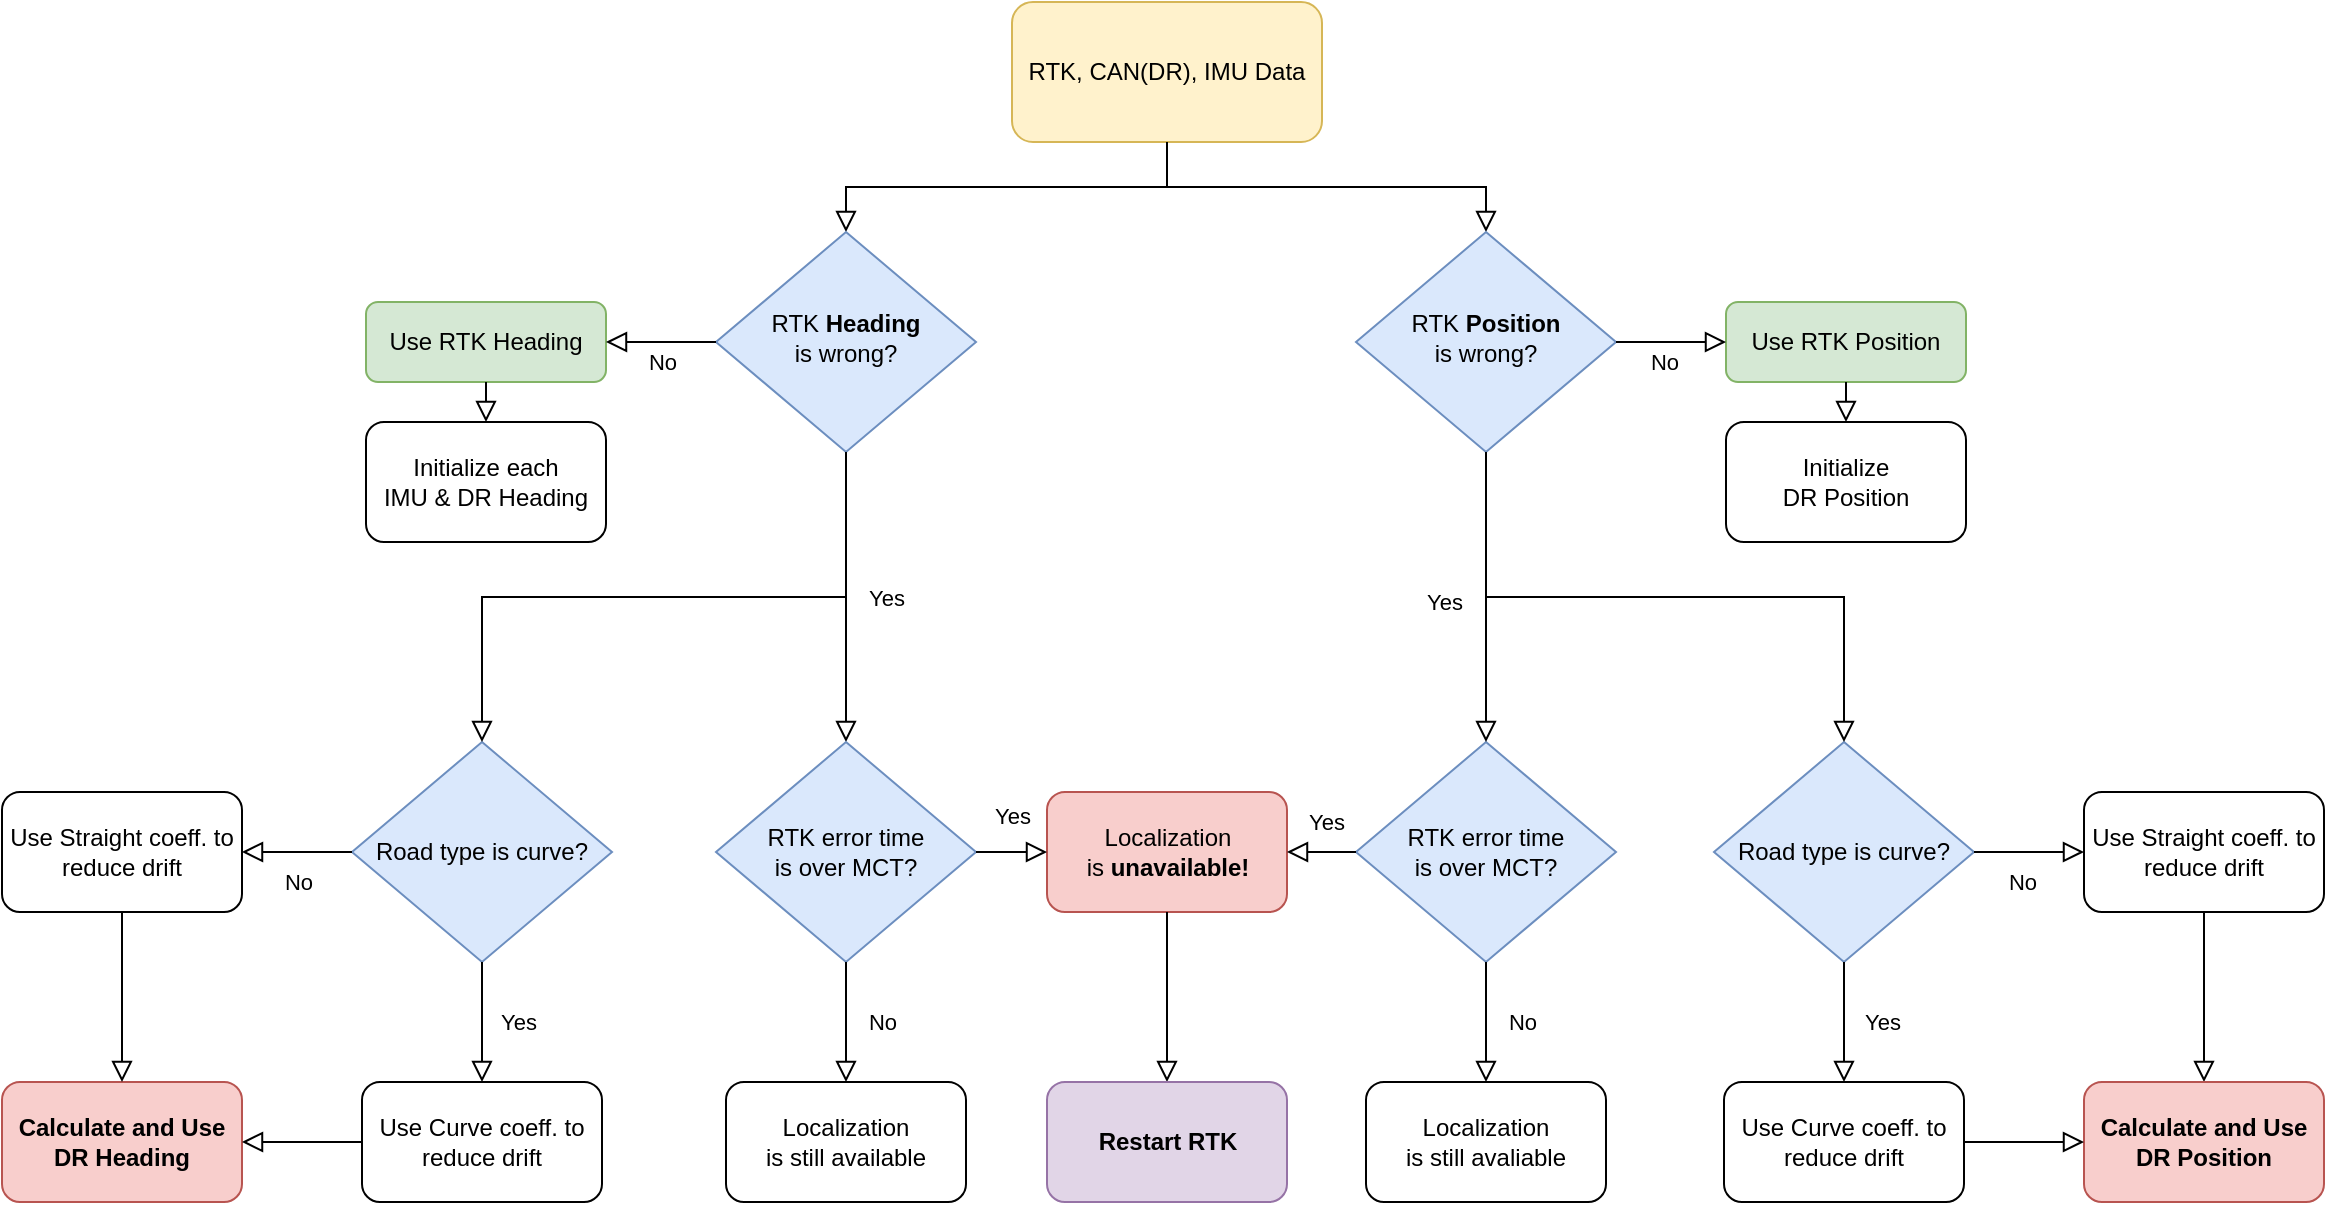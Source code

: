 <mxfile version="24.7.7">
  <diagram id="C5RBs43oDa-KdzZeNtuy" name="Page-1">
    <mxGraphModel dx="2189" dy="793" grid="1" gridSize="10" guides="1" tooltips="1" connect="1" arrows="1" fold="1" page="1" pageScale="1" pageWidth="827" pageHeight="1169" math="0" shadow="0">
      <root>
        <mxCell id="WIyWlLk6GJQsqaUBKTNV-0" />
        <mxCell id="WIyWlLk6GJQsqaUBKTNV-1" parent="WIyWlLk6GJQsqaUBKTNV-0" />
        <mxCell id="WIyWlLk6GJQsqaUBKTNV-2" value="" style="rounded=0;html=1;jettySize=auto;orthogonalLoop=1;fontSize=11;endArrow=block;endFill=0;endSize=8;strokeWidth=1;shadow=0;labelBackgroundColor=none;edgeStyle=orthogonalEdgeStyle;exitX=0.5;exitY=1;exitDx=0;exitDy=0;" parent="WIyWlLk6GJQsqaUBKTNV-1" source="WIyWlLk6GJQsqaUBKTNV-3" target="WIyWlLk6GJQsqaUBKTNV-6" edge="1">
          <mxGeometry relative="1" as="geometry" />
        </mxCell>
        <mxCell id="WIyWlLk6GJQsqaUBKTNV-3" value="RTK, CAN(DR), IMU Data" style="rounded=1;whiteSpace=wrap;html=1;fontSize=12;glass=0;strokeWidth=1;shadow=0;fillColor=#fff2cc;strokeColor=#d6b656;" parent="WIyWlLk6GJQsqaUBKTNV-1" vertex="1">
          <mxGeometry x="243" y="20" width="155" height="70" as="geometry" />
        </mxCell>
        <mxCell id="WIyWlLk6GJQsqaUBKTNV-6" value="RTK &lt;b&gt;Heading&lt;/b&gt;&lt;div&gt;is wrong?&lt;/div&gt;" style="rhombus;whiteSpace=wrap;html=1;shadow=0;fontFamily=Helvetica;fontSize=12;align=center;strokeWidth=1;spacing=6;spacingTop=-4;fillColor=#dae8fc;strokeColor=#6c8ebf;" parent="WIyWlLk6GJQsqaUBKTNV-1" vertex="1">
          <mxGeometry x="95" y="135" width="130" height="110" as="geometry" />
        </mxCell>
        <mxCell id="WIyWlLk6GJQsqaUBKTNV-7" value="Use RTK Heading" style="rounded=1;whiteSpace=wrap;html=1;fontSize=12;glass=0;strokeWidth=1;shadow=0;fillColor=#d5e8d4;strokeColor=#82b366;" parent="WIyWlLk6GJQsqaUBKTNV-1" vertex="1">
          <mxGeometry x="-80" y="170" width="120" height="40" as="geometry" />
        </mxCell>
        <mxCell id="ADJr_JBdrCJEc03PPonC-0" value="Initialize each&lt;div&gt;IMU &amp;amp; DR Heading&lt;/div&gt;" style="rounded=1;whiteSpace=wrap;html=1;" parent="WIyWlLk6GJQsqaUBKTNV-1" vertex="1">
          <mxGeometry x="-80" y="230" width="120" height="60" as="geometry" />
        </mxCell>
        <mxCell id="ADJr_JBdrCJEc03PPonC-3" value="Road type is curve?" style="rhombus;whiteSpace=wrap;html=1;fillColor=#dae8fc;strokeColor=#6c8ebf;" parent="WIyWlLk6GJQsqaUBKTNV-1" vertex="1">
          <mxGeometry x="-87" y="390" width="130" height="110" as="geometry" />
        </mxCell>
        <mxCell id="ADJr_JBdrCJEc03PPonC-7" value="Yes" style="edgeStyle=orthogonalEdgeStyle;rounded=0;html=1;jettySize=auto;orthogonalLoop=1;fontSize=11;endArrow=block;endFill=0;endSize=8;strokeWidth=1;shadow=0;labelBackgroundColor=none;exitX=0.5;exitY=1;exitDx=0;exitDy=0;entryX=0.5;entryY=0;entryDx=0;entryDy=0;" parent="WIyWlLk6GJQsqaUBKTNV-1" source="ADJr_JBdrCJEc03PPonC-3" target="ADJr_JBdrCJEc03PPonC-10" edge="1">
          <mxGeometry y="18" relative="1" as="geometry">
            <mxPoint as="offset" />
            <mxPoint x="297" y="439.5" as="sourcePoint" />
            <mxPoint x="222" y="555" as="targetPoint" />
            <Array as="points" />
          </mxGeometry>
        </mxCell>
        <mxCell id="ADJr_JBdrCJEc03PPonC-9" value="Use Straight coeff. to reduce drift&lt;span style=&quot;color: rgba(0, 0, 0, 0); font-family: monospace; font-size: 0px; text-align: start; text-wrap: nowrap;&quot;&gt;%3CmxGraphModel%3E%3Croot%3E%3CmxCell%20id%3D%220%22%2F%3E%3CmxCell%20id%3D%221%22%20parent%3D%220%22%2F%3E%3CmxCell%20id%3D%222%22%20value%3D%22Yes%22%20style%3D%22edgeStyle%3DorthogonalEdgeStyle%3Brounded%3D0%3Bhtml%3D1%3BjettySize%3Dauto%3BorthogonalLoop%3D1%3BfontSize%3D11%3BendArrow%3Dblock%3BendFill%3D0%3BendSize%3D8%3BstrokeWidth%3D1%3Bshadow%3D0%3BlabelBackgroundColor%3Dnone%3B%22%20edge%3D%221%22%20parent%3D%221%22%3E%3CmxGeometry%20y%3D%2210%22%20relative%3D%221%22%20as%3D%22geometry%22%3E%3CmxPoint%20as%3D%22offset%22%2F%3E%3CmxPoint%20x%3D%22265%22%20y%3D%22474.5%22%20as%3D%22sourcePoint%22%2F%3E%3CmxPoint%20x%3D%22320%22%20y%3D%22474.5%22%20as%3D%22targetPoint%22%2F%3E%3CArray%20as%3D%22points%22%3E%3CmxPoint%20x%3D%22305%22%20y%3D%22474.5%22%2F%3E%3CmxPoint%20x%3D%22305%22%20y%3D%22474.5%22%2F%3E%3C%2FArray%3E%3C%2FmxGeometry%3E%3C%2FmxCell%3E%3C%2Froot%3E%3C%2FmxGraphModel%3E&lt;/span&gt;" style="rounded=1;whiteSpace=wrap;html=1;" parent="WIyWlLk6GJQsqaUBKTNV-1" vertex="1">
          <mxGeometry x="-262" y="415" width="120" height="60" as="geometry" />
        </mxCell>
        <mxCell id="ADJr_JBdrCJEc03PPonC-10" value="&lt;div&gt;&lt;br&gt;&lt;/div&gt;&lt;div&gt;&lt;br&gt;&lt;/div&gt;Use C&lt;span style=&quot;color: rgba(0, 0, 0, 0); font-family: monospace; font-size: 0px; text-align: start; text-wrap: nowrap;&quot;&gt;%3CmxGraphModel%3E%3Croot%3E%3CmxCell%20id%3D%220%22%2F%3E%3CmxCell%20id%3D%221%22%20parent%3D%220%22%2F%3E%3CmxCell%20id%3D%222%22%20value%3D%22Straight%20Coefficent%26lt%3Bspan%20style%3D%26quot%3Bcolor%3A%20rgba(0%2C%200%2C%200%2C%200)%3B%20font-family%3A%20monospace%3B%20font-size%3A%200px%3B%20text-align%3A%20start%3B%20text-wrap%3A%20nowrap%3B%26quot%3B%26gt%3B%253CmxGraphModel%253E%253Croot%253E%253CmxCell%2520id%253D%25220%2522%252F%253E%253CmxCell%2520id%253D%25221%2522%2520parent%253D%25220%2522%252F%253E%253CmxCell%2520id%253D%25222%2522%2520value%253D%2522Yes%2522%2520style%253D%2522edgeStyle%253DorthogonalEdgeStyle%253Brounded%253D0%253Bhtml%253D1%253BjettySize%253Dauto%253BorthogonalLoop%253D1%253BfontSize%253D11%253BendArrow%253Dblock%253BendFill%253D0%253BendSize%253D8%253BstrokeWidth%253D1%253Bshadow%253D0%253BlabelBackgroundColor%253Dnone%253B%2522%2520edge%253D%25221%2522%2520parent%253D%25221%2522%253E%253CmxGeometry%2520y%253D%252210%2522%2520relative%253D%25221%2522%2520as%253D%2522geometry%2522%253E%253CmxPoint%2520as%253D%2522offset%2522%252F%253E%253CmxPoint%2520x%253D%2522265%2522%2520y%253D%2522474.5%2522%2520as%253D%2522sourcePoint%2522%252F%253E%253CmxPoint%2520x%253D%2522320%2522%2520y%253D%2522474.5%2522%2520as%253D%2522targetPoint%2522%252F%253E%253CArray%2520as%253D%2522points%2522%253E%253CmxPoint%2520x%253D%2522305%2522%2520y%253D%2522474.5%2522%252F%253E%253CmxPoint%2520x%253D%2522305%2522%2520y%253D%2522474.5%2522%252F%253E%253C%252FArray%253E%253C%252FmxGeometry%253E%253C%252FmxCell%253E%253C%252Froot%253E%253C%252FmxGraphModel%253E%26lt%3B%2Fspan%26gt%3B%22%20style%3D%22rounded%3D1%3BwhiteSpace%3Dwrap%3Bhtml%3D1%3B%22%20vertex%3D%221%22%20parent%3D%221%22%3E%3CmxGeometry%20x%3D%22320%22%20y%3D%22445%22%20width%3D%22120%22%20height%3D%2260%22%20as%3D%22geometry%22%2F%3E%3C%2FmxCell%3E%3C%2Froot%3E%3C%2FmxGraphModel%3E&lt;/span&gt;urve coeff. to reduce drift&lt;div&gt;&lt;span style=&quot;color: rgba(0, 0, 0, 0); font-family: monospace; font-size: 0px; text-align: start; text-wrap: nowrap;&quot;&gt;t%3CmxGraphModel%3E%3Croot%3E%3CmxCell%20id%3D%220%22%2F%3E%3CmxCell%20id%3D%221%22%20parent%3D%220%22%2F%3E%3CmxCell%20id%3D%222%22%20value%3D%22Yes%22%20style%3D%22edgeStyle%3DorthogonalEdgeStyle%3Brounded%3D0%3Bhtml%3D1%3BjettySize%3Dauto%3BorthogonalLoop%3D1%3BfontSize%3D11%3BendArrow%3Dblock%3BendFill%3D0%3BendSize%3D8%3BstrokeWidth%3D1%3Bshadow%3D0%3BlabelBackgroundColor%3Dnone%3B%22%20edge%3D%221%22%20parent%3D%221%22%3E%3CmxGeometry%20y%3D%2210%22%20relative%3D%221%22%20as%3D%22geometry%22%3E%3CmxPoint%20as%3D%22offset%22%2F%3E%3CmxPoint%20x%3D%22265%22%20y%3D%22474.5%22%20as%3D%22sourcePoint%22%2F%3E%3CmxPoint%20x%3D%22320%22%20y%3D%22474.5%22%20as%3D%22targetPoint%22%2F%3E%3CArray%20as%3D%22points%22%3E%3CmxPoint%20x%3D%22305%22%20y%3D%22474.5%22%2F%3E%3CmxPoint%20x%3D%22305%22%20y%3D%22474.5%22%2F%3E%3C%2FArray%3E%3C%2FmxGeometry%3E%3C%2FmxCell%3E%3C%2Froot%3E%3C%2FmxGraphModel%3E&lt;/span&gt;&lt;div&gt;&lt;span style=&quot;color: rgba(0, 0, 0, 0); font-family: monospace; font-size: 0px; text-align: start; text-wrap: nowrap;&quot;&gt;\toto&lt;/span&gt;&lt;/div&gt;&lt;/div&gt;" style="rounded=1;whiteSpace=wrap;html=1;" parent="WIyWlLk6GJQsqaUBKTNV-1" vertex="1">
          <mxGeometry x="-82" y="560" width="120" height="60" as="geometry" />
        </mxCell>
        <mxCell id="ADJr_JBdrCJEc03PPonC-11" value="&lt;div&gt;&lt;b&gt;Calculate and Use&lt;/b&gt;&lt;/div&gt;&lt;div&gt;&lt;span style=&quot;background-color: initial;&quot;&gt;&lt;b&gt;DR Heading&lt;/b&gt;&lt;/span&gt;&lt;/div&gt;" style="rounded=1;whiteSpace=wrap;html=1;fillColor=#f8cecc;strokeColor=#b85450;" parent="WIyWlLk6GJQsqaUBKTNV-1" vertex="1">
          <mxGeometry x="-262" y="560" width="120" height="60" as="geometry" />
        </mxCell>
        <mxCell id="k3mf-pVSf9zeEJyY55Ki-4" value="" style="rounded=0;html=1;jettySize=auto;orthogonalLoop=1;fontSize=11;endArrow=block;endFill=0;endSize=8;strokeWidth=1;shadow=0;labelBackgroundColor=none;edgeStyle=orthogonalEdgeStyle;exitX=0.5;exitY=1;exitDx=0;exitDy=0;" parent="WIyWlLk6GJQsqaUBKTNV-1" source="WIyWlLk6GJQsqaUBKTNV-3" target="k3mf-pVSf9zeEJyY55Ki-5" edge="1">
          <mxGeometry relative="1" as="geometry">
            <mxPoint x="273" y="40" as="sourcePoint" />
          </mxGeometry>
        </mxCell>
        <mxCell id="k3mf-pVSf9zeEJyY55Ki-5" value="RTK &lt;b&gt;Position&lt;/b&gt;&lt;div&gt;is wrong?&lt;/div&gt;" style="rhombus;whiteSpace=wrap;html=1;shadow=0;fontFamily=Helvetica;fontSize=12;align=center;strokeWidth=1;spacing=6;spacingTop=-4;fillColor=#dae8fc;strokeColor=#6c8ebf;" parent="WIyWlLk6GJQsqaUBKTNV-1" vertex="1">
          <mxGeometry x="415" y="135" width="130" height="110" as="geometry" />
        </mxCell>
        <mxCell id="k3mf-pVSf9zeEJyY55Ki-7" value="Road type is curve?" style="rhombus;whiteSpace=wrap;html=1;fillColor=#dae8fc;strokeColor=#6c8ebf;" parent="WIyWlLk6GJQsqaUBKTNV-1" vertex="1">
          <mxGeometry x="594" y="390" width="130" height="110" as="geometry" />
        </mxCell>
        <mxCell id="k3mf-pVSf9zeEJyY55Ki-8" value="&lt;div&gt;&lt;br&gt;&lt;/div&gt;&lt;div&gt;&lt;br&gt;&lt;/div&gt;Use C&lt;span style=&quot;color: rgba(0, 0, 0, 0); font-family: monospace; font-size: 0px; text-align: start; text-wrap: nowrap;&quot;&gt;%3CmxGraphModel%3E%3Croot%3E%3CmxCell%20id%3D%220%22%2F%3E%3CmxCell%20id%3D%221%22%20parent%3D%220%22%2F%3E%3CmxCell%20id%3D%222%22%20value%3D%22Straight%20Coefficent%26lt%3Bspan%20style%3D%26quot%3Bcolor%3A%20rgba(0%2C%200%2C%200%2C%200)%3B%20font-family%3A%20monospace%3B%20font-size%3A%200px%3B%20text-align%3A%20start%3B%20text-wrap%3A%20nowrap%3B%26quot%3B%26gt%3B%253CmxGraphModel%253E%253Croot%253E%253CmxCell%2520id%253D%25220%2522%252F%253E%253CmxCell%2520id%253D%25221%2522%2520parent%253D%25220%2522%252F%253E%253CmxCell%2520id%253D%25222%2522%2520value%253D%2522Yes%2522%2520style%253D%2522edgeStyle%253DorthogonalEdgeStyle%253Brounded%253D0%253Bhtml%253D1%253BjettySize%253Dauto%253BorthogonalLoop%253D1%253BfontSize%253D11%253BendArrow%253Dblock%253BendFill%253D0%253BendSize%253D8%253BstrokeWidth%253D1%253Bshadow%253D0%253BlabelBackgroundColor%253Dnone%253B%2522%2520edge%253D%25221%2522%2520parent%253D%25221%2522%253E%253CmxGeometry%2520y%253D%252210%2522%2520relative%253D%25221%2522%2520as%253D%2522geometry%2522%253E%253CmxPoint%2520as%253D%2522offset%2522%252F%253E%253CmxPoint%2520x%253D%2522265%2522%2520y%253D%2522474.5%2522%2520as%253D%2522sourcePoint%2522%252F%253E%253CmxPoint%2520x%253D%2522320%2522%2520y%253D%2522474.5%2522%2520as%253D%2522targetPoint%2522%252F%253E%253CArray%2520as%253D%2522points%2522%253E%253CmxPoint%2520x%253D%2522305%2522%2520y%253D%2522474.5%2522%252F%253E%253CmxPoint%2520x%253D%2522305%2522%2520y%253D%2522474.5%2522%252F%253E%253C%252FArray%253E%253C%252FmxGeometry%253E%253C%252FmxCell%253E%253C%252Froot%253E%253C%252FmxGraphModel%253E%26lt%3B%2Fspan%26gt%3B%22%20style%3D%22rounded%3D1%3BwhiteSpace%3Dwrap%3Bhtml%3D1%3B%22%20vertex%3D%221%22%20parent%3D%221%22%3E%3CmxGeometry%20x%3D%22320%22%20y%3D%22445%22%20width%3D%22120%22%20height%3D%2260%22%20as%3D%22geometry%22%2F%3E%3C%2FmxCell%3E%3C%2Froot%3E%3C%2FmxGraphModel%3E&lt;/span&gt;urve coeff. to reduce drift&lt;div&gt;&lt;span style=&quot;color: rgba(0, 0, 0, 0); font-family: monospace; font-size: 0px; text-align: start; text-wrap: nowrap;&quot;&gt;t%3CmxGraphModel%3E%3Croot%3E%3CmxCell%20id%3D%220%22%2F%3E%3CmxCell%20id%3D%221%22%20parent%3D%220%22%2F%3E%3CmxCell%20id%3D%222%22%20value%3D%22Yes%22%20style%3D%22edgeStyle%3DorthogonalEdgeStyle%3Brounded%3D0%3Bhtml%3D1%3BjettySize%3Dauto%3BorthogonalLoop%3D1%3BfontSize%3D11%3BendArrow%3Dblock%3BendFill%3D0%3BendSize%3D8%3BstrokeWidth%3D1%3Bshadow%3D0%3BlabelBackgroundColor%3Dnone%3B%22%20edge%3D%221%22%20parent%3D%221%22%3E%3CmxGeometry%20y%3D%2210%22%20relative%3D%221%22%20as%3D%22geometry%22%3E%3CmxPoint%20as%3D%22offset%22%2F%3E%3CmxPoint%20x%3D%22265%22%20y%3D%22474.5%22%20as%3D%22sourcePoint%22%2F%3E%3CmxPoint%20x%3D%22320%22%20y%3D%22474.5%22%20as%3D%22targetPoint%22%2F%3E%3CArray%20as%3D%22points%22%3E%3CmxPoint%20x%3D%22305%22%20y%3D%22474.5%22%2F%3E%3CmxPoint%20x%3D%22305%22%20y%3D%22474.5%22%2F%3E%3C%2FArray%3E%3C%2FmxGeometry%3E%3C%2FmxCell%3E%3C%2Froot%3E%3C%2FmxGraphModel%3E&lt;/span&gt;&lt;div&gt;&lt;span style=&quot;color: rgba(0, 0, 0, 0); font-family: monospace; font-size: 0px; text-align: start; text-wrap: nowrap;&quot;&gt;\toto&lt;/span&gt;&lt;/div&gt;&lt;/div&gt;" style="rounded=1;whiteSpace=wrap;html=1;" parent="WIyWlLk6GJQsqaUBKTNV-1" vertex="1">
          <mxGeometry x="599" y="560" width="120" height="60" as="geometry" />
        </mxCell>
        <mxCell id="k3mf-pVSf9zeEJyY55Ki-10" value="No" style="rounded=0;html=1;jettySize=auto;orthogonalLoop=1;fontSize=11;endArrow=block;endFill=0;endSize=8;strokeWidth=1;shadow=0;labelBackgroundColor=none;edgeStyle=orthogonalEdgeStyle;entryX=1;entryY=0.5;entryDx=0;entryDy=0;exitX=0;exitY=0.5;exitDx=0;exitDy=0;" parent="WIyWlLk6GJQsqaUBKTNV-1" source="WIyWlLk6GJQsqaUBKTNV-6" target="WIyWlLk6GJQsqaUBKTNV-7" edge="1">
          <mxGeometry x="-0.018" y="10" relative="1" as="geometry">
            <mxPoint as="offset" />
            <mxPoint x="232" y="310" as="targetPoint" />
            <mxPoint x="232" y="255" as="sourcePoint" />
            <Array as="points" />
          </mxGeometry>
        </mxCell>
        <mxCell id="k3mf-pVSf9zeEJyY55Ki-11" value="Use RTK Position" style="rounded=1;whiteSpace=wrap;html=1;fontSize=12;glass=0;strokeWidth=1;shadow=0;fillColor=#d5e8d4;strokeColor=#82b366;" parent="WIyWlLk6GJQsqaUBKTNV-1" vertex="1">
          <mxGeometry x="600" y="170" width="120" height="40" as="geometry" />
        </mxCell>
        <mxCell id="k3mf-pVSf9zeEJyY55Ki-12" value="No" style="rounded=0;html=1;jettySize=auto;orthogonalLoop=1;fontSize=11;endArrow=block;endFill=0;endSize=8;strokeWidth=1;shadow=0;labelBackgroundColor=none;edgeStyle=orthogonalEdgeStyle;entryX=0;entryY=0.5;entryDx=0;entryDy=0;exitX=1;exitY=0.5;exitDx=0;exitDy=0;" parent="WIyWlLk6GJQsqaUBKTNV-1" source="k3mf-pVSf9zeEJyY55Ki-5" target="k3mf-pVSf9zeEJyY55Ki-11" edge="1">
          <mxGeometry x="-0.127" y="-10" relative="1" as="geometry">
            <mxPoint as="offset" />
            <mxPoint x="61" y="200" as="targetPoint" />
            <mxPoint x="116" y="200" as="sourcePoint" />
            <Array as="points" />
          </mxGeometry>
        </mxCell>
        <mxCell id="k3mf-pVSf9zeEJyY55Ki-13" value="" style="rounded=0;html=1;jettySize=auto;orthogonalLoop=1;fontSize=11;endArrow=block;endFill=0;endSize=8;strokeWidth=1;shadow=0;labelBackgroundColor=none;edgeStyle=orthogonalEdgeStyle;entryX=0.5;entryY=0;entryDx=0;entryDy=0;exitX=0.5;exitY=1;exitDx=0;exitDy=0;" parent="WIyWlLk6GJQsqaUBKTNV-1" source="WIyWlLk6GJQsqaUBKTNV-7" target="ADJr_JBdrCJEc03PPonC-0" edge="1">
          <mxGeometry y="20" relative="1" as="geometry">
            <mxPoint as="offset" />
            <mxPoint x="232" y="310" as="targetPoint" />
            <mxPoint x="232" y="255" as="sourcePoint" />
          </mxGeometry>
        </mxCell>
        <mxCell id="k3mf-pVSf9zeEJyY55Ki-14" value="No" style="rounded=0;html=1;jettySize=auto;orthogonalLoop=1;fontSize=11;endArrow=block;endFill=0;endSize=8;strokeWidth=1;shadow=0;labelBackgroundColor=none;edgeStyle=orthogonalEdgeStyle;entryX=1;entryY=0.5;entryDx=0;entryDy=0;exitX=0;exitY=0.5;exitDx=0;exitDy=0;" parent="WIyWlLk6GJQsqaUBKTNV-1" source="ADJr_JBdrCJEc03PPonC-3" target="ADJr_JBdrCJEc03PPonC-9" edge="1">
          <mxGeometry x="-0.018" y="15" relative="1" as="geometry">
            <mxPoint as="offset" />
            <mxPoint x="112" y="155" as="targetPoint" />
            <mxPoint x="167" y="155" as="sourcePoint" />
            <Array as="points" />
          </mxGeometry>
        </mxCell>
        <mxCell id="k3mf-pVSf9zeEJyY55Ki-16" value="" style="rounded=0;html=1;jettySize=auto;orthogonalLoop=1;fontSize=11;endArrow=block;endFill=0;endSize=8;strokeWidth=1;shadow=0;labelBackgroundColor=none;edgeStyle=orthogonalEdgeStyle;entryX=1;entryY=0.5;entryDx=0;entryDy=0;exitX=0;exitY=0.5;exitDx=0;exitDy=0;" parent="WIyWlLk6GJQsqaUBKTNV-1" source="ADJr_JBdrCJEc03PPonC-10" target="ADJr_JBdrCJEc03PPonC-11" edge="1">
          <mxGeometry y="20" relative="1" as="geometry">
            <mxPoint as="offset" />
            <mxPoint x="102" y="574.5" as="targetPoint" />
            <mxPoint x="157" y="574.5" as="sourcePoint" />
            <Array as="points" />
          </mxGeometry>
        </mxCell>
        <mxCell id="k3mf-pVSf9zeEJyY55Ki-17" value="" style="rounded=0;html=1;jettySize=auto;orthogonalLoop=1;fontSize=11;endArrow=block;endFill=0;endSize=8;strokeWidth=1;shadow=0;labelBackgroundColor=none;edgeStyle=orthogonalEdgeStyle;entryX=0.5;entryY=0;entryDx=0;entryDy=0;exitX=0.5;exitY=1;exitDx=0;exitDy=0;" parent="WIyWlLk6GJQsqaUBKTNV-1" source="ADJr_JBdrCJEc03PPonC-9" target="ADJr_JBdrCJEc03PPonC-11" edge="1">
          <mxGeometry y="20" relative="1" as="geometry">
            <mxPoint as="offset" />
            <mxPoint x="122" y="450" as="targetPoint" />
            <mxPoint x="177" y="450" as="sourcePoint" />
            <Array as="points" />
          </mxGeometry>
        </mxCell>
        <mxCell id="g65ThYo1-bnV4KrjvjVF-0" value="" style="rounded=0;html=1;jettySize=auto;orthogonalLoop=1;fontSize=11;endArrow=block;endFill=0;endSize=8;strokeWidth=1;shadow=0;labelBackgroundColor=none;edgeStyle=orthogonalEdgeStyle;entryX=0.5;entryY=0;entryDx=0;entryDy=0;exitX=0.5;exitY=1;exitDx=0;exitDy=0;" parent="WIyWlLk6GJQsqaUBKTNV-1" source="k3mf-pVSf9zeEJyY55Ki-5" target="k3mf-pVSf9zeEJyY55Ki-7" edge="1">
          <mxGeometry y="20" relative="1" as="geometry">
            <mxPoint as="offset" />
            <mxPoint x="421" y="300" as="targetPoint" />
            <mxPoint x="181" y="255" as="sourcePoint" />
          </mxGeometry>
        </mxCell>
        <mxCell id="g65ThYo1-bnV4KrjvjVF-2" value="Use Straight coeff. to reduce drift&lt;span style=&quot;color: rgba(0, 0, 0, 0); font-family: monospace; font-size: 0px; text-align: start; text-wrap: nowrap;&quot;&gt;%3CmxGraphModel%3E%3Croot%3E%3CmxCell%20id%3D%220%22%2F%3E%3CmxCell%20id%3D%221%22%20parent%3D%220%22%2F%3E%3CmxCell%20id%3D%222%22%20value%3D%22Yes%22%20style%3D%22edgeStyle%3DorthogonalEdgeStyle%3Brounded%3D0%3Bhtml%3D1%3BjettySize%3Dauto%3BorthogonalLoop%3D1%3BfontSize%3D11%3BendArrow%3Dblock%3BendFill%3D0%3BendSize%3D8%3BstrokeWidth%3D1%3Bshadow%3D0%3BlabelBackgroundColor%3Dnone%3B%22%20edge%3D%221%22%20parent%3D%221%22%3E%3CmxGeometry%20y%3D%2210%22%20relative%3D%221%22%20as%3D%22geometry%22%3E%3CmxPoint%20as%3D%22offset%22%2F%3E%3CmxPoint%20x%3D%22265%22%20y%3D%22474.5%22%20as%3D%22sourcePoint%22%2F%3E%3CmxPoint%20x%3D%22320%22%20y%3D%22474.5%22%20as%3D%22targetPoint%22%2F%3E%3CArray%20as%3D%22points%22%3E%3CmxPoint%20x%3D%22305%22%20y%3D%22474.5%22%2F%3E%3CmxPoint%20x%3D%22305%22%20y%3D%22474.5%22%2F%3E%3C%2FArray%3E%3C%2FmxGeometry%3E%3C%2FmxCell%3E%3C%2Froot%3E%3C%2FmxGraphModel%3E&lt;/span&gt;" style="rounded=1;whiteSpace=wrap;html=1;" parent="WIyWlLk6GJQsqaUBKTNV-1" vertex="1">
          <mxGeometry x="779" y="415" width="120" height="60" as="geometry" />
        </mxCell>
        <mxCell id="g65ThYo1-bnV4KrjvjVF-3" value="Initialize&lt;div&gt;&lt;span style=&quot;background-color: initial;&quot;&gt;DR Position&lt;/span&gt;&lt;/div&gt;" style="rounded=1;whiteSpace=wrap;html=1;" parent="WIyWlLk6GJQsqaUBKTNV-1" vertex="1">
          <mxGeometry x="600" y="230" width="120" height="60" as="geometry" />
        </mxCell>
        <mxCell id="g65ThYo1-bnV4KrjvjVF-4" value="" style="rounded=0;html=1;jettySize=auto;orthogonalLoop=1;fontSize=11;endArrow=block;endFill=0;endSize=8;strokeWidth=1;shadow=0;labelBackgroundColor=none;edgeStyle=orthogonalEdgeStyle;entryX=0.5;entryY=0;entryDx=0;entryDy=0;exitX=0.5;exitY=1;exitDx=0;exitDy=0;" parent="WIyWlLk6GJQsqaUBKTNV-1" source="k3mf-pVSf9zeEJyY55Ki-11" target="g65ThYo1-bnV4KrjvjVF-3" edge="1">
          <mxGeometry y="20" relative="1" as="geometry">
            <mxPoint as="offset" />
            <mxPoint x="1" y="310" as="targetPoint" />
            <mxPoint x="1" y="220" as="sourcePoint" />
          </mxGeometry>
        </mxCell>
        <mxCell id="g65ThYo1-bnV4KrjvjVF-5" value="Yes" style="edgeStyle=orthogonalEdgeStyle;rounded=0;html=1;jettySize=auto;orthogonalLoop=1;fontSize=11;endArrow=block;endFill=0;endSize=8;strokeWidth=1;shadow=0;labelBackgroundColor=none;exitX=0.5;exitY=1;exitDx=0;exitDy=0;entryX=0.5;entryY=0;entryDx=0;entryDy=0;" parent="WIyWlLk6GJQsqaUBKTNV-1" source="k3mf-pVSf9zeEJyY55Ki-7" target="k3mf-pVSf9zeEJyY55Ki-8" edge="1">
          <mxGeometry y="19" relative="1" as="geometry">
            <mxPoint as="offset" />
            <mxPoint x="181" y="495" as="sourcePoint" />
            <mxPoint x="181" y="555" as="targetPoint" />
            <Array as="points" />
          </mxGeometry>
        </mxCell>
        <mxCell id="g65ThYo1-bnV4KrjvjVF-6" value="No" style="rounded=0;html=1;jettySize=auto;orthogonalLoop=1;fontSize=11;endArrow=block;endFill=0;endSize=8;strokeWidth=1;shadow=0;labelBackgroundColor=none;edgeStyle=orthogonalEdgeStyle;entryX=0;entryY=0.5;entryDx=0;entryDy=0;exitX=1;exitY=0.5;exitDx=0;exitDy=0;" parent="WIyWlLk6GJQsqaUBKTNV-1" source="k3mf-pVSf9zeEJyY55Ki-7" target="g65ThYo1-bnV4KrjvjVF-2" edge="1">
          <mxGeometry x="-0.127" y="-15" relative="1" as="geometry">
            <mxPoint as="offset" />
            <mxPoint x="61" y="440" as="targetPoint" />
            <mxPoint x="116" y="440" as="sourcePoint" />
            <Array as="points" />
          </mxGeometry>
        </mxCell>
        <mxCell id="g65ThYo1-bnV4KrjvjVF-7" value="" style="rounded=0;html=1;jettySize=auto;orthogonalLoop=1;fontSize=11;endArrow=block;endFill=0;endSize=8;strokeWidth=1;shadow=0;labelBackgroundColor=none;edgeStyle=orthogonalEdgeStyle;exitX=0.5;exitY=1;exitDx=0;exitDy=0;entryX=0.5;entryY=0;entryDx=0;entryDy=0;" parent="WIyWlLk6GJQsqaUBKTNV-1" source="g65ThYo1-bnV4KrjvjVF-2" target="g65ThYo1-bnV4KrjvjVF-8" edge="1">
          <mxGeometry y="20" relative="1" as="geometry">
            <mxPoint as="offset" />
            <mxPoint x="601" y="545" as="targetPoint" />
            <mxPoint x="1" y="470" as="sourcePoint" />
            <Array as="points" />
          </mxGeometry>
        </mxCell>
        <mxCell id="g65ThYo1-bnV4KrjvjVF-8" value="&lt;div&gt;&lt;b&gt;Calculate and Use&lt;/b&gt;&lt;/div&gt;&lt;div&gt;&lt;b&gt;DR Position&lt;/b&gt;&lt;/div&gt;" style="rounded=1;whiteSpace=wrap;html=1;fillColor=#f8cecc;strokeColor=#b85450;" parent="WIyWlLk6GJQsqaUBKTNV-1" vertex="1">
          <mxGeometry x="779" y="560" width="120" height="60" as="geometry" />
        </mxCell>
        <mxCell id="g65ThYo1-bnV4KrjvjVF-10" value="" style="rounded=0;html=1;jettySize=auto;orthogonalLoop=1;fontSize=11;endArrow=block;endFill=0;endSize=8;strokeWidth=1;shadow=0;labelBackgroundColor=none;edgeStyle=orthogonalEdgeStyle;entryX=0;entryY=0.5;entryDx=0;entryDy=0;exitX=1;exitY=0.5;exitDx=0;exitDy=0;" parent="WIyWlLk6GJQsqaUBKTNV-1" source="k3mf-pVSf9zeEJyY55Ki-8" target="g65ThYo1-bnV4KrjvjVF-8" edge="1">
          <mxGeometry y="20" relative="1" as="geometry">
            <mxPoint as="offset" />
            <mxPoint x="61" y="585" as="targetPoint" />
            <mxPoint x="121" y="585" as="sourcePoint" />
            <Array as="points" />
          </mxGeometry>
        </mxCell>
        <mxCell id="Vs-6tF-68gRwK-6Mvc0l-0" value="" style="rounded=0;html=1;jettySize=auto;orthogonalLoop=1;fontSize=11;endArrow=block;endFill=0;endSize=8;strokeWidth=1;shadow=0;labelBackgroundColor=none;edgeStyle=orthogonalEdgeStyle;entryX=0.5;entryY=0;entryDx=0;entryDy=0;exitX=0.5;exitY=1;exitDx=0;exitDy=0;" parent="WIyWlLk6GJQsqaUBKTNV-1" source="WIyWlLk6GJQsqaUBKTNV-6" target="ADJr_JBdrCJEc03PPonC-3" edge="1">
          <mxGeometry y="20" relative="1" as="geometry">
            <mxPoint as="offset" />
            <mxPoint x="431" y="385" as="targetPoint" />
            <mxPoint x="431" y="255" as="sourcePoint" />
          </mxGeometry>
        </mxCell>
        <mxCell id="Vs-6tF-68gRwK-6Mvc0l-1" value="Yes" style="rounded=0;html=1;jettySize=auto;orthogonalLoop=1;fontSize=11;endArrow=block;endFill=0;endSize=8;strokeWidth=1;shadow=0;labelBackgroundColor=none;edgeStyle=orthogonalEdgeStyle;exitX=0.5;exitY=1;exitDx=0;exitDy=0;entryX=0.5;entryY=0;entryDx=0;entryDy=0;" parent="WIyWlLk6GJQsqaUBKTNV-1" source="WIyWlLk6GJQsqaUBKTNV-6" target="Vs-6tF-68gRwK-6Mvc0l-2" edge="1">
          <mxGeometry y="20" relative="1" as="geometry">
            <mxPoint as="offset" />
            <mxPoint x="222" y="390" as="targetPoint" />
            <mxPoint x="441" y="265" as="sourcePoint" />
          </mxGeometry>
        </mxCell>
        <mxCell id="Vs-6tF-68gRwK-6Mvc0l-2" value="RTK error time&lt;div&gt;is over MCT?&lt;/div&gt;" style="rhombus;whiteSpace=wrap;html=1;fillColor=#dae8fc;strokeColor=#6c8ebf;" parent="WIyWlLk6GJQsqaUBKTNV-1" vertex="1">
          <mxGeometry x="95" y="390" width="130" height="110" as="geometry" />
        </mxCell>
        <mxCell id="Vs-6tF-68gRwK-6Mvc0l-3" value="RTK error time&lt;div&gt;is over MCT?&lt;/div&gt;" style="rhombus;whiteSpace=wrap;html=1;fillColor=#dae8fc;strokeColor=#6c8ebf;" parent="WIyWlLk6GJQsqaUBKTNV-1" vertex="1">
          <mxGeometry x="415" y="390" width="130" height="110" as="geometry" />
        </mxCell>
        <mxCell id="Vs-6tF-68gRwK-6Mvc0l-4" value="Yes" style="rounded=0;html=1;jettySize=auto;orthogonalLoop=1;fontSize=11;endArrow=block;endFill=0;endSize=8;strokeWidth=1;shadow=0;labelBackgroundColor=none;edgeStyle=orthogonalEdgeStyle;exitX=0.5;exitY=1;exitDx=0;exitDy=0;entryX=0.5;entryY=0;entryDx=0;entryDy=0;" parent="WIyWlLk6GJQsqaUBKTNV-1" source="k3mf-pVSf9zeEJyY55Ki-5" target="Vs-6tF-68gRwK-6Mvc0l-3" edge="1">
          <mxGeometry x="0.035" y="-21" relative="1" as="geometry">
            <mxPoint as="offset" />
            <mxPoint x="232" y="400" as="targetPoint" />
            <mxPoint x="232" y="255" as="sourcePoint" />
          </mxGeometry>
        </mxCell>
        <mxCell id="Vs-6tF-68gRwK-6Mvc0l-6" value="Localization&lt;div&gt;is &lt;b&gt;unavailable!&lt;/b&gt;&lt;/div&gt;" style="rounded=1;whiteSpace=wrap;html=1;fillColor=#f8cecc;strokeColor=#b85450;" parent="WIyWlLk6GJQsqaUBKTNV-1" vertex="1">
          <mxGeometry x="260.5" y="415" width="120" height="60" as="geometry" />
        </mxCell>
        <mxCell id="Vs-6tF-68gRwK-6Mvc0l-7" value="Yes" style="edgeStyle=orthogonalEdgeStyle;rounded=0;html=1;jettySize=auto;orthogonalLoop=1;fontSize=11;endArrow=block;endFill=0;endSize=8;strokeWidth=1;shadow=0;labelBackgroundColor=none;exitX=1;exitY=0.5;exitDx=0;exitDy=0;entryX=0;entryY=0.5;entryDx=0;entryDy=0;" parent="WIyWlLk6GJQsqaUBKTNV-1" source="Vs-6tF-68gRwK-6Mvc0l-2" target="Vs-6tF-68gRwK-6Mvc0l-6" edge="1">
          <mxGeometry y="18" relative="1" as="geometry">
            <mxPoint as="offset" />
            <mxPoint x="-12" y="510" as="sourcePoint" />
            <mxPoint x="-12" y="570" as="targetPoint" />
            <Array as="points" />
          </mxGeometry>
        </mxCell>
        <mxCell id="Vs-6tF-68gRwK-6Mvc0l-8" value="Yes" style="edgeStyle=orthogonalEdgeStyle;rounded=0;html=1;jettySize=auto;orthogonalLoop=1;fontSize=11;endArrow=block;endFill=0;endSize=8;strokeWidth=1;shadow=0;labelBackgroundColor=none;exitX=0;exitY=0.5;exitDx=0;exitDy=0;entryX=1;entryY=0.5;entryDx=0;entryDy=0;" parent="WIyWlLk6GJQsqaUBKTNV-1" source="Vs-6tF-68gRwK-6Mvc0l-3" target="Vs-6tF-68gRwK-6Mvc0l-6" edge="1">
          <mxGeometry x="-0.13" y="-15" relative="1" as="geometry">
            <mxPoint as="offset" />
            <mxPoint x="-2" y="520" as="sourcePoint" />
            <mxPoint x="-2" y="580" as="targetPoint" />
            <Array as="points" />
          </mxGeometry>
        </mxCell>
        <mxCell id="Vs-6tF-68gRwK-6Mvc0l-9" value="No" style="edgeStyle=orthogonalEdgeStyle;rounded=0;html=1;jettySize=auto;orthogonalLoop=1;fontSize=11;endArrow=block;endFill=0;endSize=8;strokeWidth=1;shadow=0;labelBackgroundColor=none;exitX=0.5;exitY=1;exitDx=0;exitDy=0;entryX=0.5;entryY=0;entryDx=0;entryDy=0;" parent="WIyWlLk6GJQsqaUBKTNV-1" source="Vs-6tF-68gRwK-6Mvc0l-2" target="Vs-6tF-68gRwK-6Mvc0l-10" edge="1">
          <mxGeometry y="18" relative="1" as="geometry">
            <mxPoint as="offset" />
            <mxPoint x="110" y="500" as="sourcePoint" />
            <mxPoint x="110" y="560" as="targetPoint" />
            <Array as="points" />
          </mxGeometry>
        </mxCell>
        <mxCell id="Vs-6tF-68gRwK-6Mvc0l-10" value="&lt;div&gt;Localization&lt;/div&gt;&lt;div&gt;is still available&lt;/div&gt;" style="rounded=1;whiteSpace=wrap;html=1;" parent="WIyWlLk6GJQsqaUBKTNV-1" vertex="1">
          <mxGeometry x="100" y="560" width="120" height="60" as="geometry" />
        </mxCell>
        <mxCell id="Vs-6tF-68gRwK-6Mvc0l-11" value="&lt;div&gt;Localization&lt;/div&gt;&lt;div&gt;is still avaliable&lt;/div&gt;" style="rounded=1;whiteSpace=wrap;html=1;" parent="WIyWlLk6GJQsqaUBKTNV-1" vertex="1">
          <mxGeometry x="420" y="560" width="120" height="60" as="geometry" />
        </mxCell>
        <mxCell id="Vs-6tF-68gRwK-6Mvc0l-13" value="No" style="edgeStyle=orthogonalEdgeStyle;rounded=0;html=1;jettySize=auto;orthogonalLoop=1;fontSize=11;endArrow=block;endFill=0;endSize=8;strokeWidth=1;shadow=0;labelBackgroundColor=none;exitX=0.5;exitY=1;exitDx=0;exitDy=0;entryX=0.5;entryY=0;entryDx=0;entryDy=0;" parent="WIyWlLk6GJQsqaUBKTNV-1" source="Vs-6tF-68gRwK-6Mvc0l-3" target="Vs-6tF-68gRwK-6Mvc0l-11" edge="1">
          <mxGeometry y="18" relative="1" as="geometry">
            <mxPoint as="offset" />
            <mxPoint x="170" y="510" as="sourcePoint" />
            <mxPoint x="170" y="570" as="targetPoint" />
            <Array as="points" />
          </mxGeometry>
        </mxCell>
        <mxCell id="Vs-6tF-68gRwK-6Mvc0l-17" value="" style="rounded=0;html=1;jettySize=auto;orthogonalLoop=1;fontSize=11;endArrow=block;endFill=0;endSize=8;strokeWidth=1;shadow=0;labelBackgroundColor=none;edgeStyle=orthogonalEdgeStyle;exitX=0.5;exitY=1;exitDx=0;exitDy=0;entryX=0.5;entryY=0;entryDx=0;entryDy=0;" parent="WIyWlLk6GJQsqaUBKTNV-1" source="Vs-6tF-68gRwK-6Mvc0l-6" target="Vs-6tF-68gRwK-6Mvc0l-18" edge="1">
          <mxGeometry y="20" relative="1" as="geometry">
            <mxPoint as="offset" />
            <mxPoint x="320" y="585" as="targetPoint" />
            <mxPoint x="320" y="500" as="sourcePoint" />
            <Array as="points" />
          </mxGeometry>
        </mxCell>
        <mxCell id="Vs-6tF-68gRwK-6Mvc0l-18" value="&lt;div&gt;&lt;b&gt;Restart RTK&lt;/b&gt;&lt;/div&gt;" style="rounded=1;whiteSpace=wrap;html=1;fillColor=#e1d5e7;strokeColor=#9673a6;" parent="WIyWlLk6GJQsqaUBKTNV-1" vertex="1">
          <mxGeometry x="260.5" y="560" width="120" height="60" as="geometry" />
        </mxCell>
      </root>
    </mxGraphModel>
  </diagram>
</mxfile>
